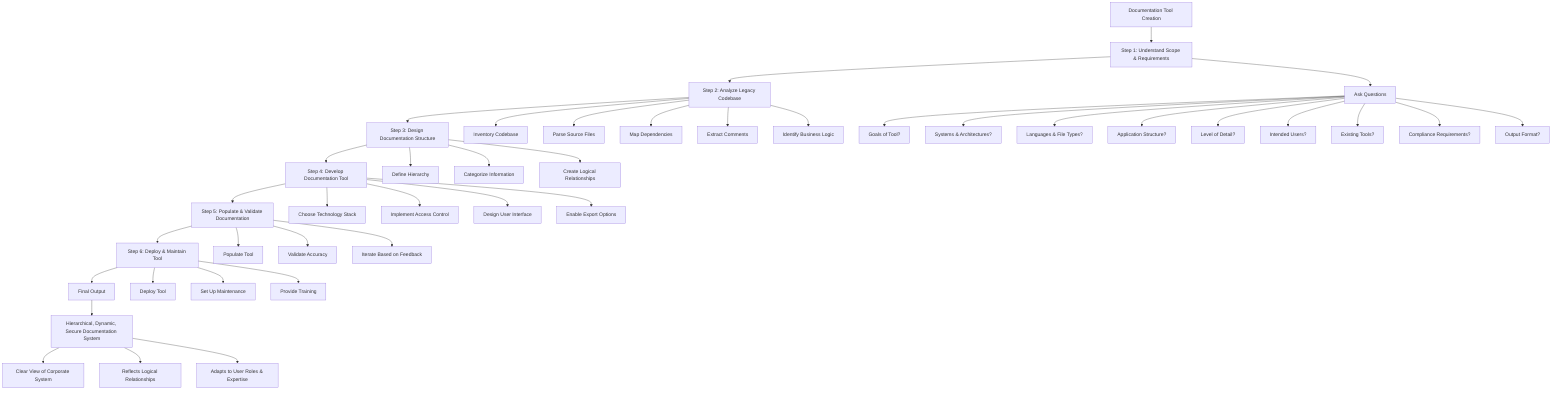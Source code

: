 flowchart TD
    A[Documentation Tool Creation] --> B[Step 1: Understand Scope & Requirements]
    B --> C[Step 2: Analyze Legacy Codebase]
    C --> D[Step 3: Design Documentation Structure]
    D --> E[Step 4: Develop Documentation Tool]
    E --> F[Step 5: Populate & Validate Documentation]
    F --> G[Step 6: Deploy & Maintain Tool]
    G --> H[Final Output]

    %% Step 1 Details
    B --> B1[Ask Questions]
    B1 --> B2[Goals of Tool?]
    B1 --> B3[Systems & Architectures?]
    B1 --> B4[Languages & File Types?]
    B1 --> B5[Application Structure?]
    B1 --> B6[Level of Detail?]
    B1 --> B7[Intended Users?]
    B1 --> B8[Existing Tools?]
    B1 --> B9[Compliance Requirements?]
    B1 --> B10[Output Format?]

    %% Step 2 Details
    C --> C1[Inventory Codebase]
    C --> C2[Parse Source Files]
    C --> C3[Map Dependencies]
    C --> C4[Extract Comments]
    C --> C5[Identify Business Logic]

    %% Step 3 Details
    D --> D1[Define Hierarchy]
    D --> D2[Categorize Information]
    D --> D3[Create Logical Relationships]

    %% Step 4 Details
    E --> E1[Choose Technology Stack]
    E --> E2[Implement Access Control]
    E --> E3[Design User Interface]
    E --> E4[Enable Export Options]

    %% Step 5 Details
    F --> F1[Populate Tool]
    F --> F2[Validate Accuracy]
    F --> F3[Iterate Based on Feedback]

    %% Step 6 Details
    G --> G1[Deploy Tool]
    G --> G2[Set Up Maintenance]
    G --> G3[Provide Training]

    %% Final Output
    H --> H1[Hierarchical, Dynamic, Secure Documentation System]
    H1 --> H2[Clear View of Corporate System]
    H1 --> H3[Reflects Logical Relationships]
    H1 --> H4[Adapts to User Roles & Expertise]